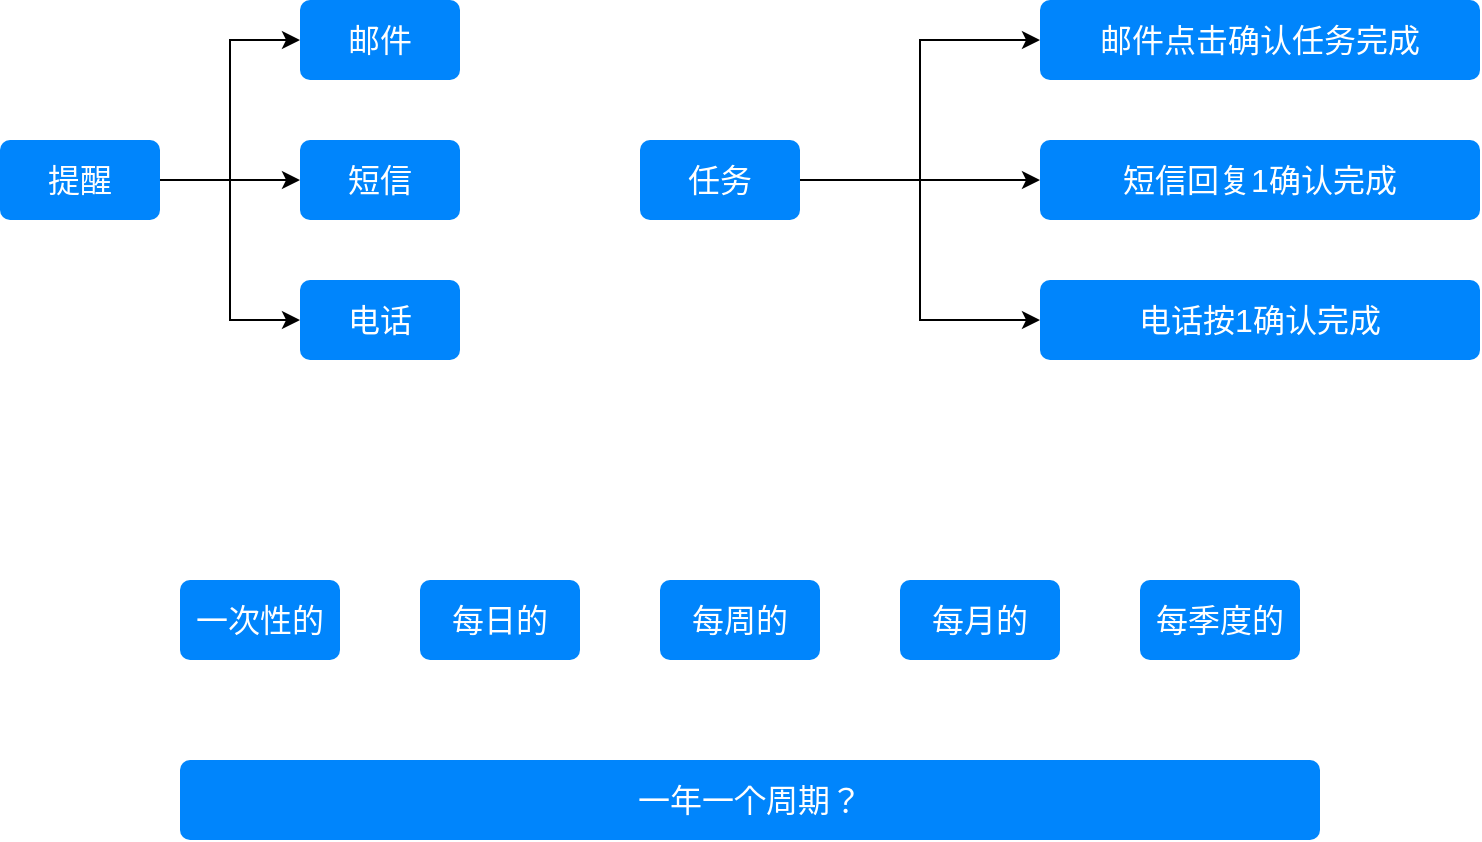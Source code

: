 <mxfile version="13.3.0" type="github" pages="5">
  <diagram id="zCDjaxliryAILYxNq_Nu" name="1. functions">
    <mxGraphModel dx="1430" dy="1077" grid="1" gridSize="10" guides="1" tooltips="1" connect="1" arrows="1" fold="1" page="1" pageScale="1" pageWidth="1100" pageHeight="850" math="0" shadow="0">
      <root>
        <mxCell id="0" />
        <mxCell id="1" parent="0" />
        <mxCell id="ht0UzPBITE76NW1Q2UG_-112" value="邮件" style="html=1;shadow=0;dashed=0;shape=mxgraph.bootstrap.rrect;rSize=5;strokeColor=none;strokeWidth=1;fillColor=#0085FC;fontColor=#FFFFFF;whiteSpace=wrap;align=center;verticalAlign=middle;spacingLeft=0;fontStyle=0;fontSize=16;spacing=5;" parent="1" vertex="1">
          <mxGeometry x="280" y="180" width="80" height="40" as="geometry" />
        </mxCell>
        <mxCell id="ht0UzPBITE76NW1Q2UG_-113" value="短信" style="html=1;shadow=0;dashed=0;shape=mxgraph.bootstrap.rrect;rSize=5;strokeColor=none;strokeWidth=1;fillColor=#0085FC;fontColor=#FFFFFF;whiteSpace=wrap;align=center;verticalAlign=middle;spacingLeft=0;fontStyle=0;fontSize=16;spacing=5;" parent="1" vertex="1">
          <mxGeometry x="280" y="250" width="80" height="40" as="geometry" />
        </mxCell>
        <mxCell id="ht0UzPBITE76NW1Q2UG_-114" value="电话" style="html=1;shadow=0;dashed=0;shape=mxgraph.bootstrap.rrect;rSize=5;strokeColor=none;strokeWidth=1;fillColor=#0085FC;fontColor=#FFFFFF;whiteSpace=wrap;align=center;verticalAlign=middle;spacingLeft=0;fontStyle=0;fontSize=16;spacing=5;" parent="1" vertex="1">
          <mxGeometry x="280" y="320" width="80" height="40" as="geometry" />
        </mxCell>
        <mxCell id="ht0UzPBITE76NW1Q2UG_-120" style="edgeStyle=orthogonalEdgeStyle;rounded=0;orthogonalLoop=1;jettySize=auto;html=1;entryX=0;entryY=0.5;entryDx=0;entryDy=0;entryPerimeter=0;fontSize=16;" parent="1" source="ht0UzPBITE76NW1Q2UG_-118" target="ht0UzPBITE76NW1Q2UG_-114" edge="1">
          <mxGeometry relative="1" as="geometry" />
        </mxCell>
        <mxCell id="ht0UzPBITE76NW1Q2UG_-121" style="edgeStyle=orthogonalEdgeStyle;rounded=0;orthogonalLoop=1;jettySize=auto;html=1;fontSize=16;" parent="1" source="ht0UzPBITE76NW1Q2UG_-118" target="ht0UzPBITE76NW1Q2UG_-113" edge="1">
          <mxGeometry relative="1" as="geometry" />
        </mxCell>
        <mxCell id="ht0UzPBITE76NW1Q2UG_-122" style="edgeStyle=orthogonalEdgeStyle;rounded=0;orthogonalLoop=1;jettySize=auto;html=1;entryX=0;entryY=0.5;entryDx=0;entryDy=0;entryPerimeter=0;fontSize=16;" parent="1" source="ht0UzPBITE76NW1Q2UG_-118" target="ht0UzPBITE76NW1Q2UG_-112" edge="1">
          <mxGeometry relative="1" as="geometry" />
        </mxCell>
        <mxCell id="ht0UzPBITE76NW1Q2UG_-118" value="提醒" style="html=1;shadow=0;dashed=0;shape=mxgraph.bootstrap.rrect;rSize=5;strokeColor=none;strokeWidth=1;fillColor=#0085FC;fontColor=#FFFFFF;whiteSpace=wrap;align=center;verticalAlign=middle;spacingLeft=0;fontStyle=0;fontSize=16;spacing=5;" parent="1" vertex="1">
          <mxGeometry x="130" y="250" width="80" height="40" as="geometry" />
        </mxCell>
        <mxCell id="ht0UzPBITE76NW1Q2UG_-123" value="邮件点击确认任务完成" style="html=1;shadow=0;dashed=0;shape=mxgraph.bootstrap.rrect;rSize=5;strokeColor=none;strokeWidth=1;fillColor=#0085FC;fontColor=#FFFFFF;whiteSpace=wrap;align=center;verticalAlign=middle;spacingLeft=0;fontStyle=0;fontSize=16;spacing=5;" parent="1" vertex="1">
          <mxGeometry x="650" y="180" width="220" height="40" as="geometry" />
        </mxCell>
        <mxCell id="ht0UzPBITE76NW1Q2UG_-124" value="短信回复1确认完成" style="html=1;shadow=0;dashed=0;shape=mxgraph.bootstrap.rrect;rSize=5;strokeColor=none;strokeWidth=1;fillColor=#0085FC;fontColor=#FFFFFF;whiteSpace=wrap;align=center;verticalAlign=middle;spacingLeft=0;fontStyle=0;fontSize=16;spacing=5;" parent="1" vertex="1">
          <mxGeometry x="650" y="250" width="220" height="40" as="geometry" />
        </mxCell>
        <mxCell id="ht0UzPBITE76NW1Q2UG_-125" value="电话按1确认完成" style="html=1;shadow=0;dashed=0;shape=mxgraph.bootstrap.rrect;rSize=5;strokeColor=none;strokeWidth=1;fillColor=#0085FC;fontColor=#FFFFFF;whiteSpace=wrap;align=center;verticalAlign=middle;spacingLeft=0;fontStyle=0;fontSize=16;spacing=5;" parent="1" vertex="1">
          <mxGeometry x="650" y="320" width="220" height="40" as="geometry" />
        </mxCell>
        <mxCell id="ht0UzPBITE76NW1Q2UG_-126" style="edgeStyle=orthogonalEdgeStyle;rounded=0;orthogonalLoop=1;jettySize=auto;html=1;entryX=0;entryY=0.5;entryDx=0;entryDy=0;entryPerimeter=0;fontSize=16;" parent="1" source="ht0UzPBITE76NW1Q2UG_-129" target="ht0UzPBITE76NW1Q2UG_-125" edge="1">
          <mxGeometry relative="1" as="geometry" />
        </mxCell>
        <mxCell id="ht0UzPBITE76NW1Q2UG_-127" style="edgeStyle=orthogonalEdgeStyle;rounded=0;orthogonalLoop=1;jettySize=auto;html=1;fontSize=16;" parent="1" source="ht0UzPBITE76NW1Q2UG_-129" target="ht0UzPBITE76NW1Q2UG_-124" edge="1">
          <mxGeometry relative="1" as="geometry" />
        </mxCell>
        <mxCell id="ht0UzPBITE76NW1Q2UG_-128" style="edgeStyle=orthogonalEdgeStyle;rounded=0;orthogonalLoop=1;jettySize=auto;html=1;entryX=0;entryY=0.5;entryDx=0;entryDy=0;entryPerimeter=0;fontSize=16;" parent="1" source="ht0UzPBITE76NW1Q2UG_-129" target="ht0UzPBITE76NW1Q2UG_-123" edge="1">
          <mxGeometry relative="1" as="geometry" />
        </mxCell>
        <mxCell id="ht0UzPBITE76NW1Q2UG_-129" value="任务" style="html=1;shadow=0;dashed=0;shape=mxgraph.bootstrap.rrect;rSize=5;strokeColor=none;strokeWidth=1;fillColor=#0085FC;fontColor=#FFFFFF;whiteSpace=wrap;align=center;verticalAlign=middle;spacingLeft=0;fontStyle=0;fontSize=16;spacing=5;" parent="1" vertex="1">
          <mxGeometry x="450" y="250" width="80" height="40" as="geometry" />
        </mxCell>
        <mxCell id="_2J9cCPXjqQYr2MD1awr-1" value="一次性的" style="html=1;shadow=0;dashed=0;shape=mxgraph.bootstrap.rrect;rSize=5;strokeColor=none;strokeWidth=1;fillColor=#0085FC;fontColor=#FFFFFF;whiteSpace=wrap;align=center;verticalAlign=middle;spacingLeft=0;fontStyle=0;fontSize=16;spacing=5;" parent="1" vertex="1">
          <mxGeometry x="220" y="470" width="80" height="40" as="geometry" />
        </mxCell>
        <mxCell id="_2J9cCPXjqQYr2MD1awr-2" value="每日的" style="html=1;shadow=0;dashed=0;shape=mxgraph.bootstrap.rrect;rSize=5;strokeColor=none;strokeWidth=1;fillColor=#0085FC;fontColor=#FFFFFF;whiteSpace=wrap;align=center;verticalAlign=middle;spacingLeft=0;fontStyle=0;fontSize=16;spacing=5;" parent="1" vertex="1">
          <mxGeometry x="340" y="470" width="80" height="40" as="geometry" />
        </mxCell>
        <mxCell id="_2J9cCPXjqQYr2MD1awr-3" value="每月的" style="html=1;shadow=0;dashed=0;shape=mxgraph.bootstrap.rrect;rSize=5;strokeColor=none;strokeWidth=1;fillColor=#0085FC;fontColor=#FFFFFF;whiteSpace=wrap;align=center;verticalAlign=middle;spacingLeft=0;fontStyle=0;fontSize=16;spacing=5;" parent="1" vertex="1">
          <mxGeometry x="580" y="470" width="80" height="40" as="geometry" />
        </mxCell>
        <mxCell id="_2J9cCPXjqQYr2MD1awr-4" value="每季度的" style="html=1;shadow=0;dashed=0;shape=mxgraph.bootstrap.rrect;rSize=5;strokeColor=none;strokeWidth=1;fillColor=#0085FC;fontColor=#FFFFFF;whiteSpace=wrap;align=center;verticalAlign=middle;spacingLeft=0;fontStyle=0;fontSize=16;spacing=5;" parent="1" vertex="1">
          <mxGeometry x="700" y="470" width="80" height="40" as="geometry" />
        </mxCell>
        <mxCell id="_2J9cCPXjqQYr2MD1awr-5" value="每周的" style="html=1;shadow=0;dashed=0;shape=mxgraph.bootstrap.rrect;rSize=5;strokeColor=none;strokeWidth=1;fillColor=#0085FC;fontColor=#FFFFFF;whiteSpace=wrap;align=center;verticalAlign=middle;spacingLeft=0;fontStyle=0;fontSize=16;spacing=5;" parent="1" vertex="1">
          <mxGeometry x="460" y="470" width="80" height="40" as="geometry" />
        </mxCell>
        <mxCell id="_2J9cCPXjqQYr2MD1awr-6" value="一年一个周期？" style="html=1;shadow=0;dashed=0;shape=mxgraph.bootstrap.rrect;rSize=5;strokeColor=none;strokeWidth=1;fillColor=#0085FC;fontColor=#FFFFFF;whiteSpace=wrap;align=center;verticalAlign=middle;spacingLeft=0;fontStyle=0;fontSize=16;spacing=5;" parent="1" vertex="1">
          <mxGeometry x="220" y="560" width="570" height="40" as="geometry" />
        </mxCell>
      </root>
    </mxGraphModel>
  </diagram>
  <diagram id="1sv3ugMP81Z2bzB7jx8W" name="2.roles">
    <mxGraphModel dx="1422" dy="794" grid="1" gridSize="10" guides="1" tooltips="1" connect="1" arrows="1" fold="1" page="1" pageScale="1" pageWidth="1100" pageHeight="850" math="0" shadow="0">
      <root>
        <mxCell id="piGTeEpGRMTbHaCnU5kF-0" />
        <mxCell id="piGTeEpGRMTbHaCnU5kF-1" parent="piGTeEpGRMTbHaCnU5kF-0" />
        <mxCell id="kRJH7nAa2JjG8NbAIwta-26" value="&lt;span style=&quot;font-size: 20px&quot;&gt;&lt;b&gt;给自己设提醒和任务&lt;/b&gt;&lt;/span&gt;" style="html=1;shadow=0;dashed=0;shape=mxgraph.bootstrap.rrect;rSize=5;strokeColor=#6C767D;html=1;whiteSpace=wrap;fillColor=#ffffff;fontColor=#212529;verticalAlign=bottom;align=center;spacing=20;spacingBottom=0;fontSize=14;" parent="piGTeEpGRMTbHaCnU5kF-1" vertex="1">
          <mxGeometry x="100" y="300" width="250" height="180" as="geometry" />
        </mxCell>
        <mxCell id="kRJH7nAa2JjG8NbAIwta-27" value="个人用户" style="html=1;shadow=0;dashed=0;shape=mxgraph.bootstrap.topButton;rSize=5;perimeter=none;whiteSpace=wrap;fillColor=#F7F7F7;strokeColor=#6C767D;fontColor=#6C767D;resizeWidth=1;fontSize=18;align=left;spacing=20;" parent="kRJH7nAa2JjG8NbAIwta-26" vertex="1">
          <mxGeometry width="250" height="50" relative="1" as="geometry" />
        </mxCell>
        <mxCell id="kRJH7nAa2JjG8NbAIwta-28" value="&lt;span style=&quot;font-size: 20px&quot;&gt;&lt;b&gt;给自己和家庭成员设提醒和任务&lt;br&gt;在（6人？）&lt;br&gt;&lt;/b&gt;&lt;/span&gt;" style="html=1;shadow=0;dashed=0;shape=mxgraph.bootstrap.rrect;rSize=5;strokeColor=#6C767D;html=1;whiteSpace=wrap;fillColor=#ffffff;fontColor=#212529;verticalAlign=bottom;align=center;spacing=20;spacingBottom=0;fontSize=14;" parent="piGTeEpGRMTbHaCnU5kF-1" vertex="1">
          <mxGeometry x="410" y="300" width="250" height="180" as="geometry" />
        </mxCell>
        <mxCell id="kRJH7nAa2JjG8NbAIwta-29" value="家庭用户 管理员" style="html=1;shadow=0;dashed=0;shape=mxgraph.bootstrap.topButton;rSize=5;perimeter=none;whiteSpace=wrap;fillColor=#F7F7F7;strokeColor=#6C767D;fontColor=#6C767D;resizeWidth=1;fontSize=18;align=left;spacing=20;" parent="kRJH7nAa2JjG8NbAIwta-28" vertex="1">
          <mxGeometry width="250" height="50" relative="1" as="geometry" />
        </mxCell>
        <mxCell id="kRJH7nAa2JjG8NbAIwta-30" value="&lt;span style=&quot;font-size: 20px&quot;&gt;&lt;b&gt;给自己和公司成员设提醒和任务&lt;br&gt;（20人？）&lt;br&gt;&lt;/b&gt;&lt;/span&gt;" style="html=1;shadow=0;dashed=0;shape=mxgraph.bootstrap.rrect;rSize=5;strokeColor=#6C767D;html=1;whiteSpace=wrap;fillColor=#ffffff;fontColor=#212529;verticalAlign=bottom;align=center;spacing=20;spacingBottom=0;fontSize=14;" parent="piGTeEpGRMTbHaCnU5kF-1" vertex="1">
          <mxGeometry x="710" y="300" width="250" height="180" as="geometry" />
        </mxCell>
        <mxCell id="kRJH7nAa2JjG8NbAIwta-31" value="公司用户 管理员" style="html=1;shadow=0;dashed=0;shape=mxgraph.bootstrap.topButton;rSize=5;perimeter=none;whiteSpace=wrap;fillColor=#F7F7F7;strokeColor=#6C767D;fontColor=#6C767D;resizeWidth=1;fontSize=18;align=left;spacing=20;" parent="kRJH7nAa2JjG8NbAIwta-30" vertex="1">
          <mxGeometry width="250" height="50" relative="1" as="geometry" />
        </mxCell>
      </root>
    </mxGraphModel>
  </diagram>
  <diagram id="v1as_LPbvzJhTcqGBuG7" name="3. properties">
    <mxGraphModel dx="1422" dy="794" grid="1" gridSize="10" guides="1" tooltips="1" connect="1" arrows="1" fold="1" page="1" pageScale="1" pageWidth="1100" pageHeight="850" math="0" shadow="0">
      <root>
        <mxCell id="gx2slwbUey94Y8_G3ghl-0" />
        <mxCell id="gx2slwbUey94Y8_G3ghl-1" parent="gx2slwbUey94Y8_G3ghl-0" />
        <mxCell id="Osp2Emy75u7YCMD72n_i-0" value="name" style="html=1;shadow=0;dashed=0;shape=mxgraph.bootstrap.rrect;rSize=5;strokeColor=#6C767D;strokeWidth=1;fillColor=none;fontColor=#6C767D;whiteSpace=wrap;align=center;verticalAlign=middle;spacingLeft=0;fontStyle=0;fontSize=16;spacing=5;" vertex="1" parent="gx2slwbUey94Y8_G3ghl-1">
          <mxGeometry x="370" y="50" width="100" height="40" as="geometry" />
        </mxCell>
        <mxCell id="xVC4klC3BzdKq4b78MB6-0" value="main email" style="html=1;shadow=0;dashed=0;shape=mxgraph.bootstrap.rrect;rSize=5;strokeColor=#6C767D;strokeWidth=1;fillColor=none;fontColor=#6C767D;whiteSpace=wrap;align=center;verticalAlign=middle;spacingLeft=0;fontStyle=0;fontSize=16;spacing=5;" vertex="1" parent="gx2slwbUey94Y8_G3ghl-1">
          <mxGeometry x="370" y="130" width="100" height="40" as="geometry" />
        </mxCell>
        <mxCell id="xVC4klC3BzdKq4b78MB6-1" value="main mobile" style="html=1;shadow=0;dashed=0;shape=mxgraph.bootstrap.rrect;rSize=5;strokeColor=#6C767D;strokeWidth=1;fillColor=none;fontColor=#6C767D;whiteSpace=wrap;align=center;verticalAlign=middle;spacingLeft=0;fontStyle=0;fontSize=16;spacing=5;" vertex="1" parent="gx2slwbUey94Y8_G3ghl-1">
          <mxGeometry x="370" y="210" width="100" height="40" as="geometry" />
        </mxCell>
        <mxCell id="xVC4klC3BzdKq4b78MB6-3" value="2nd email" style="html=1;shadow=0;dashed=0;shape=mxgraph.bootstrap.rrect;rSize=5;strokeColor=#6C767D;strokeWidth=1;fillColor=none;fontColor=#6C767D;whiteSpace=wrap;align=center;verticalAlign=middle;spacingLeft=0;fontStyle=0;fontSize=16;spacing=5;" vertex="1" parent="gx2slwbUey94Y8_G3ghl-1">
          <mxGeometry x="500" y="130" width="100" height="40" as="geometry" />
        </mxCell>
        <mxCell id="xVC4klC3BzdKq4b78MB6-4" value="2nd mobile" style="html=1;shadow=0;dashed=0;shape=mxgraph.bootstrap.rrect;rSize=5;strokeColor=#6C767D;strokeWidth=1;fillColor=none;fontColor=#6C767D;whiteSpace=wrap;align=center;verticalAlign=middle;spacingLeft=0;fontStyle=0;fontSize=16;spacing=5;" vertex="1" parent="gx2slwbUey94Y8_G3ghl-1">
          <mxGeometry x="500" y="210" width="100" height="40" as="geometry" />
        </mxCell>
        <mxCell id="OMIRu9yt48AgzNkgtHyo-0" value="Team Leader" style="html=1;shadow=0;dashed=0;shape=mxgraph.bootstrap.rrect;rSize=5;strokeColor=#33A64C;strokeWidth=1;fillColor=none;fontColor=#33A64C;whiteSpace=wrap;align=center;verticalAlign=middle;spacingLeft=0;fontStyle=0;fontSize=16;spacing=5;" vertex="1" parent="gx2slwbUey94Y8_G3ghl-1">
          <mxGeometry x="370" y="360" width="90" height="40" as="geometry" />
        </mxCell>
        <mxCell id="OMIRu9yt48AgzNkgtHyo-3" value="Team member" style="html=1;shadow=0;dashed=0;shape=mxgraph.bootstrap.rrect;rSize=5;strokeColor=#33A64C;strokeWidth=1;fillColor=none;fontColor=#33A64C;whiteSpace=wrap;align=center;verticalAlign=middle;spacingLeft=0;fontStyle=0;fontSize=16;spacing=5;" vertex="1" parent="gx2slwbUey94Y8_G3ghl-1">
          <mxGeometry x="510" y="360" width="90" height="40" as="geometry" />
        </mxCell>
        <mxCell id="OMIRu9yt48AgzNkgtHyo-7" value="" style="shape=curlyBracket;whiteSpace=wrap;html=1;rounded=1;" vertex="1" parent="gx2slwbUey94Y8_G3ghl-1">
          <mxGeometry x="330" y="50" width="20" height="210" as="geometry" />
        </mxCell>
        <mxCell id="OMIRu9yt48AgzNkgtHyo-8" value="" style="shape=curlyBracket;whiteSpace=wrap;html=1;rounded=1;" vertex="1" parent="gx2slwbUey94Y8_G3ghl-1">
          <mxGeometry x="330" y="370" width="20" height="210" as="geometry" />
        </mxCell>
      </root>
    </mxGraphModel>
  </diagram>
  <diagram id="mpcThq3VLn7xHpxoQ4fK" name="Page-4 Landing page">
    <mxGraphModel dx="1422" dy="794" grid="1" gridSize="10" guides="1" tooltips="1" connect="1" arrows="1" fold="1" page="1" pageScale="1" pageWidth="850" pageHeight="1100" math="0" shadow="0">
      <root>
        <mxCell id="leRq-8mAdNCfj_BvoH47-0" />
        <mxCell id="leRq-8mAdNCfj_BvoH47-1" parent="leRq-8mAdNCfj_BvoH47-0" />
      </root>
    </mxGraphModel>
  </diagram>
  <diagram id="znTyII9AuBCbqTfUNYkC" name="Page-5  login &amp; Register">
    <mxGraphModel dx="1422" dy="794" grid="1" gridSize="10" guides="1" tooltips="1" connect="1" arrows="1" fold="1" page="1" pageScale="1" pageWidth="850" pageHeight="1100" math="0" shadow="0">
      <root>
        <mxCell id="0JGBs6hVoTWGPl2z9y2I-0" />
        <mxCell id="0JGBs6hVoTWGPl2z9y2I-1" parent="0JGBs6hVoTWGPl2z9y2I-0" />
        <mxCell id="nl4-xsYDD7_UGBE7Unf--0" value="logo" style="html=1;shadow=0;dashed=0;fillColor=#0085FC;strokeColor=none;fontSize=16;fontColor=#ffffff;align=left;spacing=15;" vertex="1" parent="0JGBs6hVoTWGPl2z9y2I-1">
          <mxGeometry width="850" height="60" as="geometry" />
        </mxCell>
        <mxCell id="nl4-xsYDD7_UGBE7Unf--1" value="dashboard" style="fillColor=none;strokeColor=none;fontSize=14;fontColor=#ffffff;align=center;" vertex="1" parent="nl4-xsYDD7_UGBE7Unf--0">
          <mxGeometry width="70" height="40" relative="1" as="geometry">
            <mxPoint x="114" y="10" as="offset" />
          </mxGeometry>
        </mxCell>
        <mxCell id="nl4-xsYDD7_UGBE7Unf--2" value="reminder" style="fillColor=none;strokeColor=none;fontSize=14;fontColor=#FFFFFF;align=center;" vertex="1" parent="nl4-xsYDD7_UGBE7Unf--0">
          <mxGeometry width="70" height="40" relative="1" as="geometry">
            <mxPoint x="275" y="10" as="offset" />
          </mxGeometry>
        </mxCell>
        <mxCell id="nl4-xsYDD7_UGBE7Unf--3" value="tasks" style="fillColor=none;strokeColor=none;fontSize=14;fontColor=#FFFFFF;align=center;spacingRight=0;" vertex="1" parent="nl4-xsYDD7_UGBE7Unf--0">
          <mxGeometry width="80" height="40" relative="1" as="geometry">
            <mxPoint x="345" y="10" as="offset" />
          </mxGeometry>
        </mxCell>
        <mxCell id="nl4-xsYDD7_UGBE7Unf--4" value="calendar" style="fillColor=none;strokeColor=none;fontSize=14;fontColor=#FFFFFF;align=center;" vertex="1" parent="nl4-xsYDD7_UGBE7Unf--0">
          <mxGeometry width="80" height="40" relative="1" as="geometry">
            <mxPoint x="425" y="10" as="offset" />
          </mxGeometry>
        </mxCell>
        <mxCell id="nl4-xsYDD7_UGBE7Unf--5" value="logout" style="html=1;shadow=0;dashed=0;shape=mxgraph.bootstrap.rrect;rSize=5;fontSize=14;fontColor=#ffffff;strokeColor=#ffffff;fillColor=none;" vertex="1" parent="nl4-xsYDD7_UGBE7Unf--0">
          <mxGeometry x="1" width="70" height="40" relative="1" as="geometry">
            <mxPoint x="-85" y="10" as="offset" />
          </mxGeometry>
        </mxCell>
        <mxCell id="nl4-xsYDD7_UGBE7Unf--12" value="" style="html=1;verticalLabelPosition=bottom;align=center;labelBackgroundColor=#ffffff;verticalAlign=top;strokeWidth=2;strokeColor=#0080F0;shadow=0;dashed=0;shape=mxgraph.ios7.icons.user;fontColor=#FFFFFF;" vertex="1" parent="nl4-xsYDD7_UGBE7Unf--0">
          <mxGeometry x="717.188" y="15" width="31.875" height="30" as="geometry" />
        </mxCell>
        <UserObject label="%date{ddd mmm dd yyyy HH:MM:ss}%" placeholders="1" id="nl4-xsYDD7_UGBE7Unf--42">
          <mxCell style="text;html=1;strokeColor=none;fillColor=none;align=center;verticalAlign=middle;whiteSpace=wrap;overflow=hidden;fontSize=18;fontColor=#000000;" vertex="1" parent="0JGBs6hVoTWGPl2z9y2I-1">
            <mxGeometry x="50" y="155" width="160" height="20" as="geometry" />
          </mxCell>
        </UserObject>
        <mxCell id="nl4-xsYDD7_UGBE7Unf--47" value="Today&#39;s Reminder" style="swimlane;fillColor=none;fontSize=14;fontColor=#000000;align=center;" vertex="1" parent="0JGBs6hVoTWGPl2z9y2I-1">
          <mxGeometry x="360" y="120" width="160" height="90" as="geometry" />
        </mxCell>
        <mxCell id="nl4-xsYDD7_UGBE7Unf--49" value="5" style="text;html=1;align=center;verticalAlign=middle;resizable=0;points=[];autosize=1;fontSize=18;fontColor=#000000;labelPosition=center;verticalLabelPosition=middle;fontStyle=1" vertex="1" parent="nl4-xsYDD7_UGBE7Unf--47">
          <mxGeometry x="65" y="35" width="30" height="30" as="geometry" />
        </mxCell>
        <mxCell id="nl4-xsYDD7_UGBE7Unf--50" value="Today&#39;s Tasks" style="swimlane;fillColor=none;fontSize=14;fontColor=#000000;align=center;" vertex="1" parent="0JGBs6hVoTWGPl2z9y2I-1">
          <mxGeometry x="580" y="120" width="160" height="90" as="geometry" />
        </mxCell>
        <mxCell id="nl4-xsYDD7_UGBE7Unf--51" value="5" style="text;html=1;align=center;verticalAlign=middle;resizable=0;points=[];autosize=1;fontSize=18;fontColor=#000000;labelPosition=center;verticalLabelPosition=middle;fontStyle=1" vertex="1" parent="nl4-xsYDD7_UGBE7Unf--50">
          <mxGeometry x="65" y="35" width="30" height="30" as="geometry" />
        </mxCell>
        <mxCell id="nl4-xsYDD7_UGBE7Unf--67" value="will send report of virus definitions out of date" style="rounded=0;whiteSpace=wrap;html=1;fillColor=none;fontSize=16;fontColor=#000000;align=center;" vertex="1" parent="0JGBs6hVoTWGPl2z9y2I-1">
          <mxGeometry x="130" y="320" width="340" height="30" as="geometry" />
        </mxCell>
        <mxCell id="nl4-xsYDD7_UGBE7Unf--69" value="18:00" style="rounded=0;whiteSpace=wrap;html=1;fillColor=none;fontSize=16;fontColor=#000000;align=center;" vertex="1" parent="0JGBs6hVoTWGPl2z9y2I-1">
          <mxGeometry x="470" y="320" width="70" height="30" as="geometry" />
        </mxCell>
        <mxCell id="nl4-xsYDD7_UGBE7Unf--72" value="" style="html=1;verticalLabelPosition=bottom;align=center;labelBackgroundColor=#ffffff;verticalAlign=top;strokeWidth=2;strokeColor=#0080F0;shadow=0;dashed=0;shape=mxgraph.ios7.icons.mail;fillColor=none;fontSize=16;fontColor=#000000;" vertex="1" parent="0JGBs6hVoTWGPl2z9y2I-1">
          <mxGeometry x="550" y="325" width="30" height="16.5" as="geometry" />
        </mxCell>
        <mxCell id="nl4-xsYDD7_UGBE7Unf--76" value="" style="pointerEvents=1;shadow=0;dashed=0;html=1;strokeColor=none;fillColor=#505050;labelPosition=center;verticalLabelPosition=bottom;verticalAlign=top;outlineConnect=0;align=center;shape=mxgraph.office.devices.phone_traditional;fontSize=16;fontColor=#000000;" vertex="1" parent="0JGBs6hVoTWGPl2z9y2I-1">
          <mxGeometry x="605" y="325" width="20" height="20" as="geometry" />
        </mxCell>
        <mxCell id="nl4-xsYDD7_UGBE7Unf--81" value="" style="dashed=0;outlineConnect=0;html=1;align=center;labelPosition=center;verticalLabelPosition=bottom;verticalAlign=top;shape=mxgraph.weblogos.sms;fillColor=#48B921;strokeColor=none;fontSize=16;fontColor=#000000;" vertex="1" parent="0JGBs6hVoTWGPl2z9y2I-1">
          <mxGeometry x="640" y="320" width="31" height="30" as="geometry" />
        </mxCell>
        <mxCell id="nl4-xsYDD7_UGBE7Unf--82" value="modify" style="html=1;shadow=0;dashed=0;shape=mxgraph.bootstrap.rrect;rSize=5;strokeColor=none;strokeWidth=1;fillColor=#33A64C;fontColor=#FFFFFF;whiteSpace=wrap;align=center;verticalAlign=middle;spacingLeft=0;fontStyle=0;fontSize=16;spacing=5;" vertex="1" parent="0JGBs6hVoTWGPl2z9y2I-1">
          <mxGeometry x="690" y="320" width="50" height="27" as="geometry" />
        </mxCell>
        <mxCell id="nl4-xsYDD7_UGBE7Unf--83" value="delete" style="html=1;shadow=0;dashed=0;shape=mxgraph.bootstrap.rrect;rSize=5;strokeColor=none;strokeWidth=1;fillColor=#33A64C;fontColor=#FFFFFF;whiteSpace=wrap;align=center;verticalAlign=middle;spacingLeft=0;fontStyle=0;fontSize=16;spacing=5;" vertex="1" parent="0JGBs6hVoTWGPl2z9y2I-1">
          <mxGeometry x="750" y="320.5" width="50" height="27" as="geometry" />
        </mxCell>
        <mxCell id="nl4-xsYDD7_UGBE7Unf--85" value="will send report of virus definitions out of date" style="rounded=0;whiteSpace=wrap;html=1;fillColor=none;fontSize=16;fontColor=#000000;align=center;" vertex="1" parent="0JGBs6hVoTWGPl2z9y2I-1">
          <mxGeometry x="130" y="370" width="340" height="30" as="geometry" />
        </mxCell>
        <mxCell id="nl4-xsYDD7_UGBE7Unf--86" value="18:00" style="rounded=0;whiteSpace=wrap;html=1;fillColor=none;fontSize=16;fontColor=#000000;align=center;" vertex="1" parent="0JGBs6hVoTWGPl2z9y2I-1">
          <mxGeometry x="470" y="370" width="70" height="30" as="geometry" />
        </mxCell>
        <mxCell id="nl4-xsYDD7_UGBE7Unf--87" value="" style="html=1;verticalLabelPosition=bottom;align=center;labelBackgroundColor=#ffffff;verticalAlign=top;strokeWidth=2;strokeColor=#0080F0;shadow=0;dashed=0;shape=mxgraph.ios7.icons.mail;fillColor=none;fontSize=16;fontColor=#000000;" vertex="1" parent="0JGBs6hVoTWGPl2z9y2I-1">
          <mxGeometry x="550" y="375" width="30" height="16.5" as="geometry" />
        </mxCell>
        <mxCell id="nl4-xsYDD7_UGBE7Unf--88" value="" style="pointerEvents=1;shadow=0;dashed=0;html=1;strokeColor=none;fillColor=#505050;labelPosition=center;verticalLabelPosition=bottom;verticalAlign=top;outlineConnect=0;align=center;shape=mxgraph.office.devices.phone_traditional;fontSize=16;fontColor=#000000;" vertex="1" parent="0JGBs6hVoTWGPl2z9y2I-1">
          <mxGeometry x="605" y="375" width="20" height="20" as="geometry" />
        </mxCell>
        <mxCell id="nl4-xsYDD7_UGBE7Unf--89" value="" style="dashed=0;outlineConnect=0;html=1;align=center;labelPosition=center;verticalLabelPosition=bottom;verticalAlign=top;shape=mxgraph.weblogos.sms;fillColor=#48B921;strokeColor=none;fontSize=16;fontColor=#000000;" vertex="1" parent="0JGBs6hVoTWGPl2z9y2I-1">
          <mxGeometry x="640" y="370" width="31" height="30" as="geometry" />
        </mxCell>
        <mxCell id="nl4-xsYDD7_UGBE7Unf--90" value="modify" style="html=1;shadow=0;dashed=0;shape=mxgraph.bootstrap.rrect;rSize=5;strokeColor=none;strokeWidth=1;fillColor=#33A64C;fontColor=#FFFFFF;whiteSpace=wrap;align=center;verticalAlign=middle;spacingLeft=0;fontStyle=0;fontSize=16;spacing=5;" vertex="1" parent="0JGBs6hVoTWGPl2z9y2I-1">
          <mxGeometry x="690" y="370" width="50" height="27" as="geometry" />
        </mxCell>
        <mxCell id="nl4-xsYDD7_UGBE7Unf--91" value="delete" style="html=1;shadow=0;dashed=0;shape=mxgraph.bootstrap.rrect;rSize=5;strokeColor=none;strokeWidth=1;fillColor=#33A64C;fontColor=#FFFFFF;whiteSpace=wrap;align=center;verticalAlign=middle;spacingLeft=0;fontStyle=0;fontSize=16;spacing=5;" vertex="1" parent="0JGBs6hVoTWGPl2z9y2I-1">
          <mxGeometry x="750" y="370.5" width="50" height="27" as="geometry" />
        </mxCell>
      </root>
    </mxGraphModel>
  </diagram>
</mxfile>
